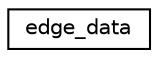 digraph "Graphical Class Hierarchy"
{
  edge [fontname="Helvetica",fontsize="10",labelfontname="Helvetica",labelfontsize="10"];
  node [fontname="Helvetica",fontsize="10",shape=record];
  rankdir="LR";
  Node0 [label="edge_data",height=0.2,width=0.4,color="black", fillcolor="white", style="filled",URL="$structedge__data.html",tooltip="The edge data represents the individual tokens (word,doc) pairs and their assignment to topics..."];
}
